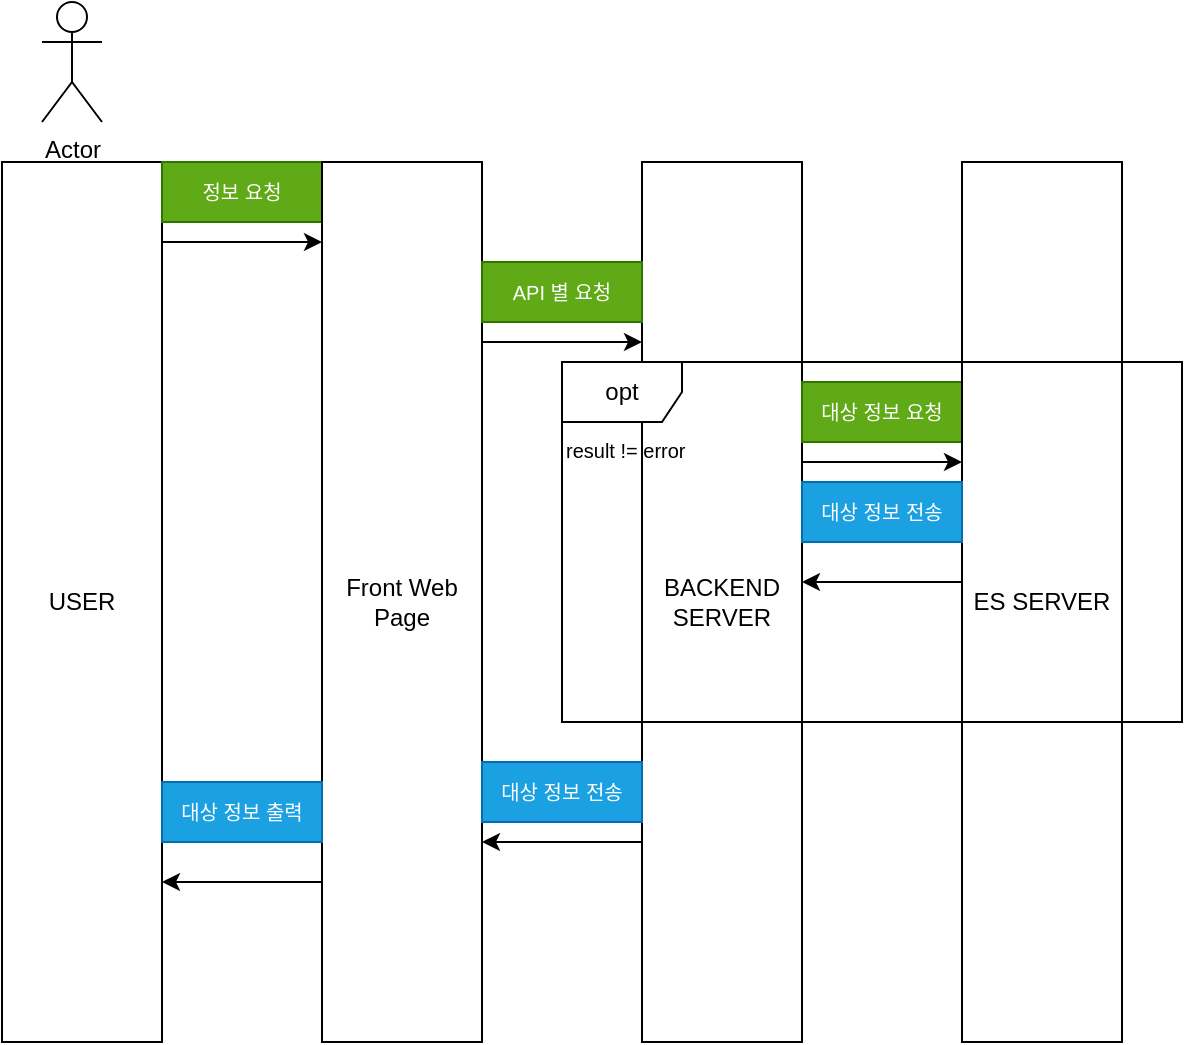 <mxfile version="26.2.13">
  <diagram name="페이지-1" id="yyflj1-SErIQ9Z8tOdz_">
    <mxGraphModel dx="816" dy="444" grid="1" gridSize="10" guides="1" tooltips="1" connect="1" arrows="1" fold="1" page="1" pageScale="1" pageWidth="827" pageHeight="1169" math="0" shadow="0">
      <root>
        <mxCell id="0" />
        <mxCell id="1" parent="0" />
        <mxCell id="R_IzQUmdVpuKlXwqnoQc-9" style="edgeStyle=orthogonalEdgeStyle;rounded=0;orthogonalLoop=1;jettySize=auto;html=1;" parent="1" source="R_IzQUmdVpuKlXwqnoQc-1" target="R_IzQUmdVpuKlXwqnoQc-4" edge="1">
          <mxGeometry relative="1" as="geometry">
            <Array as="points">
              <mxPoint x="170" y="120" />
              <mxPoint x="170" y="120" />
            </Array>
          </mxGeometry>
        </mxCell>
        <mxCell id="R_IzQUmdVpuKlXwqnoQc-1" value="USER" style="rounded=0;whiteSpace=wrap;html=1;" parent="1" vertex="1">
          <mxGeometry x="40" y="80" width="80" height="440" as="geometry" />
        </mxCell>
        <mxCell id="R_IzQUmdVpuKlXwqnoQc-2" value="Actor" style="shape=umlActor;verticalLabelPosition=bottom;verticalAlign=top;html=1;outlineConnect=0;" parent="1" vertex="1">
          <mxGeometry x="60" width="30" height="60" as="geometry" />
        </mxCell>
        <mxCell id="R_IzQUmdVpuKlXwqnoQc-3" value="&lt;span style=&quot;font-size: 10px;&quot;&gt;정보 요청&lt;/span&gt;" style="text;html=1;align=center;verticalAlign=middle;whiteSpace=wrap;rounded=0;fillColor=#60a917;fontColor=#ffffff;strokeColor=#2D7600;" parent="1" vertex="1">
          <mxGeometry x="120" y="80" width="80" height="30" as="geometry" />
        </mxCell>
        <mxCell id="R_IzQUmdVpuKlXwqnoQc-10" style="edgeStyle=orthogonalEdgeStyle;rounded=0;orthogonalLoop=1;jettySize=auto;html=1;" parent="1" source="R_IzQUmdVpuKlXwqnoQc-4" target="R_IzQUmdVpuKlXwqnoQc-5" edge="1">
          <mxGeometry relative="1" as="geometry">
            <Array as="points">
              <mxPoint x="330" y="170" />
              <mxPoint x="330" y="170" />
            </Array>
          </mxGeometry>
        </mxCell>
        <mxCell id="R_IzQUmdVpuKlXwqnoQc-18" style="edgeStyle=orthogonalEdgeStyle;rounded=0;orthogonalLoop=1;jettySize=auto;html=1;" parent="1" source="R_IzQUmdVpuKlXwqnoQc-4" target="R_IzQUmdVpuKlXwqnoQc-1" edge="1">
          <mxGeometry relative="1" as="geometry">
            <Array as="points">
              <mxPoint x="160" y="440" />
              <mxPoint x="160" y="440" />
            </Array>
          </mxGeometry>
        </mxCell>
        <mxCell id="R_IzQUmdVpuKlXwqnoQc-4" value="Front Web Page" style="rounded=0;whiteSpace=wrap;html=1;" parent="1" vertex="1">
          <mxGeometry x="200" y="80" width="80" height="440" as="geometry" />
        </mxCell>
        <mxCell id="R_IzQUmdVpuKlXwqnoQc-11" style="edgeStyle=orthogonalEdgeStyle;rounded=0;orthogonalLoop=1;jettySize=auto;html=1;" parent="1" source="R_IzQUmdVpuKlXwqnoQc-5" target="R_IzQUmdVpuKlXwqnoQc-8" edge="1">
          <mxGeometry relative="1" as="geometry">
            <Array as="points">
              <mxPoint x="480" y="230" />
              <mxPoint x="480" y="230" />
            </Array>
          </mxGeometry>
        </mxCell>
        <mxCell id="R_IzQUmdVpuKlXwqnoQc-16" style="edgeStyle=orthogonalEdgeStyle;rounded=0;orthogonalLoop=1;jettySize=auto;html=1;" parent="1" source="R_IzQUmdVpuKlXwqnoQc-5" target="R_IzQUmdVpuKlXwqnoQc-4" edge="1">
          <mxGeometry relative="1" as="geometry">
            <Array as="points">
              <mxPoint x="320" y="420" />
              <mxPoint x="320" y="420" />
            </Array>
          </mxGeometry>
        </mxCell>
        <mxCell id="R_IzQUmdVpuKlXwqnoQc-5" value="BACKEND SERVER" style="rounded=0;whiteSpace=wrap;html=1;" parent="1" vertex="1">
          <mxGeometry x="360" y="80" width="80" height="440" as="geometry" />
        </mxCell>
        <mxCell id="R_IzQUmdVpuKlXwqnoQc-6" value="&lt;font style=&quot;font-size: 10px;&quot;&gt;API 별 요청&lt;/font&gt;" style="text;html=1;align=center;verticalAlign=middle;whiteSpace=wrap;rounded=0;fillColor=#60a917;fontColor=#ffffff;strokeColor=#2D7600;" parent="1" vertex="1">
          <mxGeometry x="280" y="130" width="80" height="30" as="geometry" />
        </mxCell>
        <mxCell id="R_IzQUmdVpuKlXwqnoQc-7" value="&lt;font style=&quot;font-size: 10px;&quot;&gt;대상 정보 요청&lt;/font&gt;" style="text;html=1;align=center;verticalAlign=middle;whiteSpace=wrap;rounded=0;fillColor=#60a917;fontColor=#ffffff;strokeColor=#2D7600;" parent="1" vertex="1">
          <mxGeometry x="440" y="190" width="80" height="30" as="geometry" />
        </mxCell>
        <mxCell id="R_IzQUmdVpuKlXwqnoQc-13" style="edgeStyle=orthogonalEdgeStyle;rounded=0;orthogonalLoop=1;jettySize=auto;html=1;" parent="1" source="R_IzQUmdVpuKlXwqnoQc-8" edge="1">
          <mxGeometry relative="1" as="geometry">
            <mxPoint x="440" y="290" as="targetPoint" />
            <Array as="points">
              <mxPoint x="440" y="290" />
            </Array>
          </mxGeometry>
        </mxCell>
        <mxCell id="R_IzQUmdVpuKlXwqnoQc-8" value="ES SERVER" style="rounded=0;whiteSpace=wrap;html=1;" parent="1" vertex="1">
          <mxGeometry x="520" y="80" width="80" height="440" as="geometry" />
        </mxCell>
        <mxCell id="R_IzQUmdVpuKlXwqnoQc-12" value="&lt;span style=&quot;font-size: 10px;&quot;&gt;대상 정보 전송&lt;/span&gt;" style="text;html=1;align=center;verticalAlign=middle;whiteSpace=wrap;rounded=0;fillColor=#1ba1e2;fontColor=#ffffff;strokeColor=#006EAF;" parent="1" vertex="1">
          <mxGeometry x="440" y="240" width="80" height="30" as="geometry" />
        </mxCell>
        <mxCell id="R_IzQUmdVpuKlXwqnoQc-14" value="&lt;span style=&quot;font-size: 10px;&quot;&gt;대상 정보 전송&lt;/span&gt;" style="text;html=1;align=center;verticalAlign=middle;whiteSpace=wrap;rounded=0;fillColor=#1ba1e2;fontColor=#ffffff;strokeColor=#006EAF;" parent="1" vertex="1">
          <mxGeometry x="280" y="380" width="80" height="30" as="geometry" />
        </mxCell>
        <mxCell id="R_IzQUmdVpuKlXwqnoQc-17" value="&lt;span style=&quot;font-size: 10px;&quot;&gt;대상 정보 출력&lt;/span&gt;" style="text;html=1;align=center;verticalAlign=middle;whiteSpace=wrap;rounded=0;fillColor=#1ba1e2;fontColor=#ffffff;strokeColor=#006EAF;" parent="1" vertex="1">
          <mxGeometry x="120" y="390" width="80" height="30" as="geometry" />
        </mxCell>
        <mxCell id="L_k1APSCqdiFrcnrY3rE-1" value="opt" style="shape=umlFrame;whiteSpace=wrap;html=1;pointerEvents=0;" vertex="1" parent="1">
          <mxGeometry x="320" y="180" width="310" height="180" as="geometry" />
        </mxCell>
        <mxCell id="L_k1APSCqdiFrcnrY3rE-3" value="&lt;span style=&quot;color: rgb(0, 0, 0); font-family: Helvetica; font-size: 10px; font-style: normal; font-variant-ligatures: normal; font-variant-caps: normal; font-weight: 400; letter-spacing: normal; orphans: 2; text-align: left; text-indent: 0px; text-transform: none; widows: 2; word-spacing: 0px; -webkit-text-stroke-width: 0px; white-space: nowrap; text-decoration-thickness: initial; text-decoration-style: initial; text-decoration-color: initial; float: none; display: inline !important;&quot;&gt;result != error&lt;/span&gt;" style="text;whiteSpace=wrap;html=1;" vertex="1" parent="1">
          <mxGeometry x="320" y="210" width="90" height="40" as="geometry" />
        </mxCell>
      </root>
    </mxGraphModel>
  </diagram>
</mxfile>
